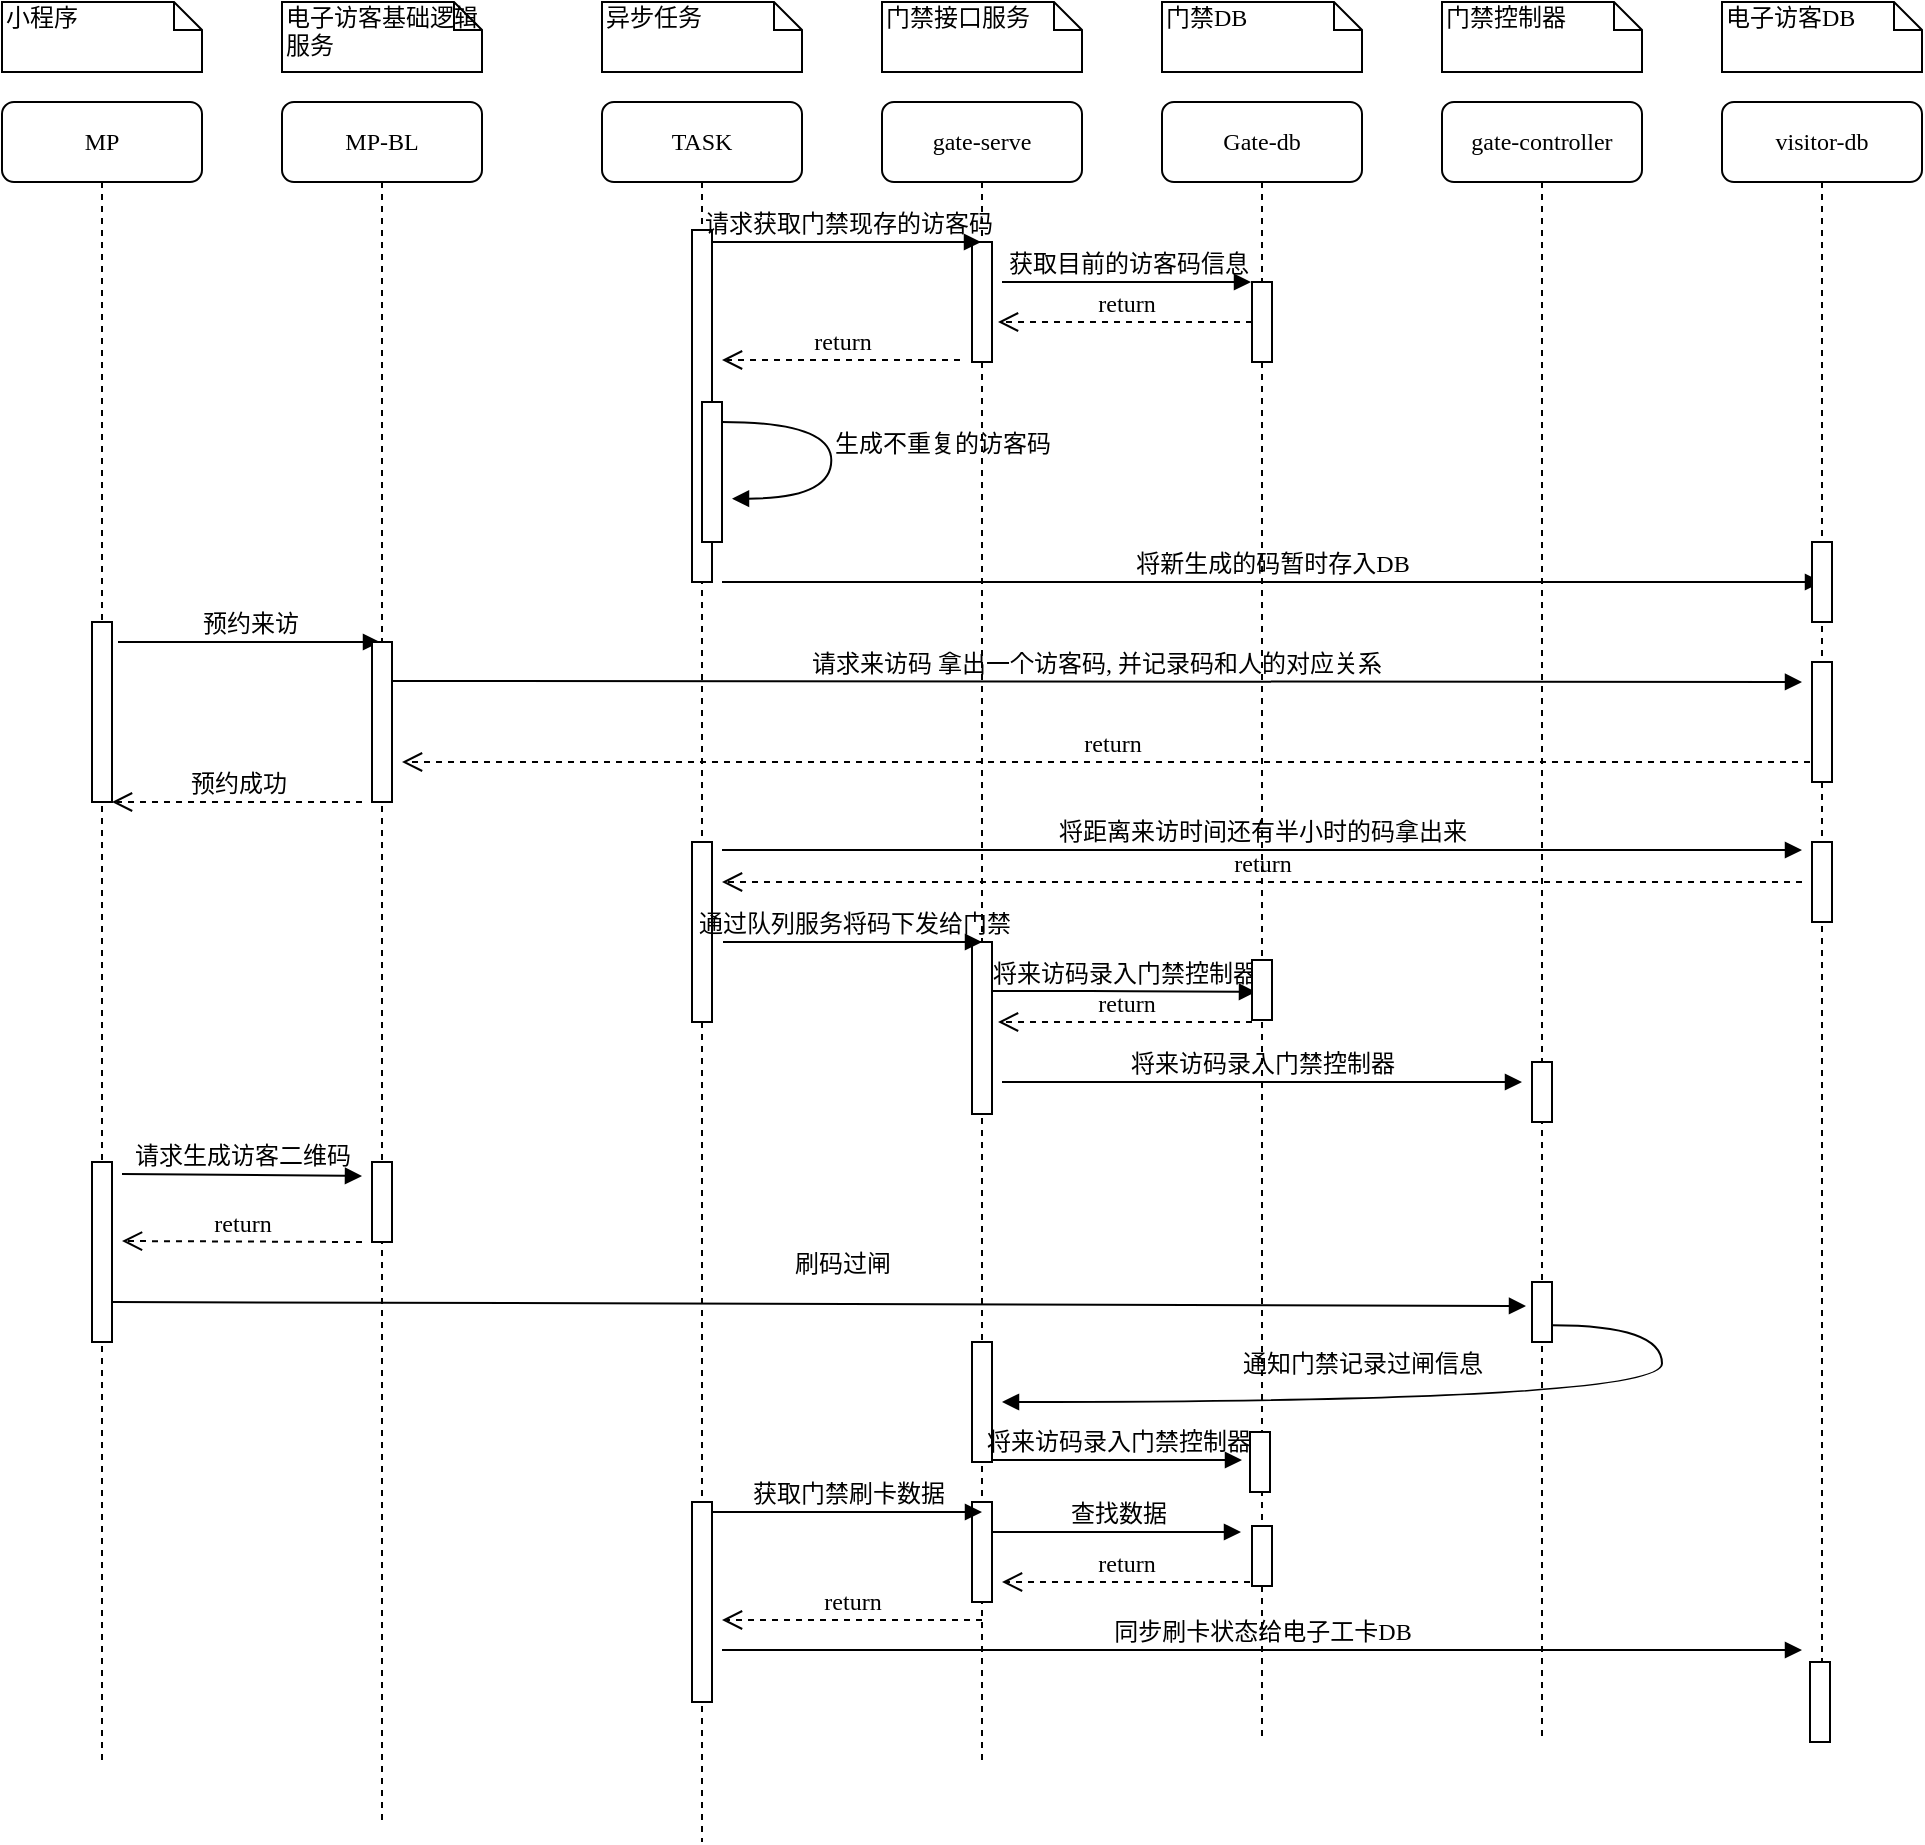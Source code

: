 <mxfile version="15.0.3" type="github">
  <diagram name="Page-1" id="13e1069c-82ec-6db2-03f1-153e76fe0fe0">
    <mxGraphModel dx="1754" dy="828" grid="1" gridSize="10" guides="1" tooltips="1" connect="1" arrows="1" fold="1" page="1" pageScale="1" pageWidth="1100" pageHeight="850" background="none" math="0" shadow="0">
      <root>
        <mxCell id="0" />
        <mxCell id="1" parent="0" />
        <mxCell id="7baba1c4bc27f4b0-2" value="MP-BL" style="shape=umlLifeline;perimeter=lifelinePerimeter;whiteSpace=wrap;html=1;container=1;collapsible=0;recursiveResize=0;outlineConnect=0;rounded=1;shadow=0;comic=0;labelBackgroundColor=none;strokeWidth=1;fontFamily=Verdana;fontSize=12;align=center;" parent="1" vertex="1">
          <mxGeometry x="240" y="80" width="100" height="860" as="geometry" />
        </mxCell>
        <mxCell id="7baba1c4bc27f4b0-3" value="TASK" style="shape=umlLifeline;perimeter=lifelinePerimeter;whiteSpace=wrap;html=1;container=1;collapsible=0;recursiveResize=0;outlineConnect=0;rounded=1;shadow=0;comic=0;labelBackgroundColor=none;strokeWidth=1;fontFamily=Verdana;fontSize=12;align=center;" parent="1" vertex="1">
          <mxGeometry x="400" y="80" width="100" height="870" as="geometry" />
        </mxCell>
        <mxCell id="7baba1c4bc27f4b0-13" value="" style="html=1;points=[];perimeter=orthogonalPerimeter;rounded=0;shadow=0;comic=0;labelBackgroundColor=none;strokeWidth=1;fontFamily=Verdana;fontSize=12;align=center;" parent="7baba1c4bc27f4b0-3" vertex="1">
          <mxGeometry x="45" y="64" width="10" height="176" as="geometry" />
        </mxCell>
        <mxCell id="7baba1c4bc27f4b0-4" value="gate-serve" style="shape=umlLifeline;perimeter=lifelinePerimeter;whiteSpace=wrap;html=1;container=1;collapsible=0;recursiveResize=0;outlineConnect=0;rounded=1;shadow=0;comic=0;labelBackgroundColor=none;strokeWidth=1;fontFamily=Verdana;fontSize=12;align=center;" parent="1" vertex="1">
          <mxGeometry x="540" y="80" width="100" height="830" as="geometry" />
        </mxCell>
        <mxCell id="7baba1c4bc27f4b0-5" value="Gate-db" style="shape=umlLifeline;perimeter=lifelinePerimeter;whiteSpace=wrap;html=1;container=1;collapsible=0;recursiveResize=0;outlineConnect=0;rounded=1;shadow=0;comic=0;labelBackgroundColor=none;strokeWidth=1;fontFamily=Verdana;fontSize=12;align=center;" parent="1" vertex="1">
          <mxGeometry x="680" y="80" width="100" height="820" as="geometry" />
        </mxCell>
        <mxCell id="7baba1c4bc27f4b0-6" value="gate-controller" style="shape=umlLifeline;perimeter=lifelinePerimeter;whiteSpace=wrap;html=1;container=1;collapsible=0;recursiveResize=0;outlineConnect=0;rounded=1;shadow=0;comic=0;labelBackgroundColor=none;strokeWidth=1;fontFamily=Verdana;fontSize=12;align=center;" parent="1" vertex="1">
          <mxGeometry x="820" y="80" width="100" height="820" as="geometry" />
        </mxCell>
        <mxCell id="7baba1c4bc27f4b0-7" value="visitor-db" style="shape=umlLifeline;perimeter=lifelinePerimeter;whiteSpace=wrap;html=1;container=1;collapsible=0;recursiveResize=0;outlineConnect=0;rounded=1;shadow=0;comic=0;labelBackgroundColor=none;strokeWidth=1;fontFamily=Verdana;fontSize=12;align=center;" parent="1" vertex="1">
          <mxGeometry x="960" y="80" width="100" height="820" as="geometry" />
        </mxCell>
        <mxCell id="7baba1c4bc27f4b0-8" value="MP" style="shape=umlLifeline;perimeter=lifelinePerimeter;whiteSpace=wrap;html=1;container=1;collapsible=0;recursiveResize=0;outlineConnect=0;rounded=1;shadow=0;comic=0;labelBackgroundColor=none;strokeWidth=1;fontFamily=Verdana;fontSize=12;align=center;" parent="1" vertex="1">
          <mxGeometry x="100" y="80" width="100" height="830" as="geometry" />
        </mxCell>
        <mxCell id="7baba1c4bc27f4b0-16" value="" style="html=1;points=[];perimeter=orthogonalPerimeter;rounded=0;shadow=0;comic=0;labelBackgroundColor=none;strokeWidth=1;fontFamily=Verdana;fontSize=12;align=center;" parent="1" vertex="1">
          <mxGeometry x="585" y="150" width="10" height="60" as="geometry" />
        </mxCell>
        <mxCell id="7baba1c4bc27f4b0-19" value="" style="html=1;points=[];perimeter=orthogonalPerimeter;rounded=0;shadow=0;comic=0;labelBackgroundColor=none;strokeWidth=1;fontFamily=Verdana;fontSize=12;align=center;" parent="1" vertex="1">
          <mxGeometry x="725" y="170" width="10" height="40" as="geometry" />
        </mxCell>
        <mxCell id="7baba1c4bc27f4b0-21" value="return" style="html=1;verticalAlign=bottom;endArrow=open;dashed=1;endSize=8;labelBackgroundColor=none;fontFamily=Verdana;fontSize=12;edgeStyle=elbowEdgeStyle;elbow=vertical;" parent="1" source="7baba1c4bc27f4b0-19" edge="1">
          <mxGeometry relative="1" as="geometry">
            <mxPoint x="598" y="190" as="targetPoint" />
            <Array as="points">
              <mxPoint x="690" y="190" />
            </Array>
          </mxGeometry>
        </mxCell>
        <mxCell id="7baba1c4bc27f4b0-23" value="请求来访码&amp;nbsp;拿出一个访客码, 并记录码和人的对应关系" style="html=1;verticalAlign=bottom;endArrow=block;labelBackgroundColor=none;fontFamily=Verdana;fontSize=12;" parent="1" edge="1">
          <mxGeometry relative="1" as="geometry">
            <mxPoint x="295" y="369.5" as="sourcePoint" />
            <mxPoint x="1000" y="370" as="targetPoint" />
          </mxGeometry>
        </mxCell>
        <mxCell id="7baba1c4bc27f4b0-25" value="" style="html=1;points=[];perimeter=orthogonalPerimeter;rounded=0;shadow=0;comic=0;labelBackgroundColor=none;strokeColor=#000000;strokeWidth=1;fillColor=#FFFFFF;fontFamily=Verdana;fontSize=12;fontColor=#000000;align=center;" parent="1" vertex="1">
          <mxGeometry x="1005" y="450" width="10" height="40" as="geometry" />
        </mxCell>
        <mxCell id="7baba1c4bc27f4b0-34" value="" style="html=1;points=[];perimeter=orthogonalPerimeter;rounded=0;shadow=0;comic=0;labelBackgroundColor=none;strokeWidth=1;fontFamily=Verdana;fontSize=12;align=center;" parent="1" vertex="1">
          <mxGeometry x="450" y="230" width="10" height="70" as="geometry" />
        </mxCell>
        <mxCell id="7baba1c4bc27f4b0-37" value="" style="html=1;points=[];perimeter=orthogonalPerimeter;rounded=0;shadow=0;comic=0;labelBackgroundColor=none;strokeWidth=1;fontFamily=Verdana;fontSize=12;align=center;" parent="1" vertex="1">
          <mxGeometry x="585" y="500" width="10" height="86" as="geometry" />
        </mxCell>
        <mxCell id="7baba1c4bc27f4b0-40" value="小程序" style="shape=note;whiteSpace=wrap;html=1;size=14;verticalAlign=top;align=left;spacingTop=-6;rounded=0;shadow=0;comic=0;labelBackgroundColor=none;strokeWidth=1;fontFamily=Verdana;fontSize=12" parent="1" vertex="1">
          <mxGeometry x="100" y="30" width="100" height="35" as="geometry" />
        </mxCell>
        <mxCell id="7baba1c4bc27f4b0-41" value="&lt;span style=&quot;text-align: center&quot;&gt;电子访客基础逻辑服务&lt;/span&gt;" style="shape=note;whiteSpace=wrap;html=1;size=14;verticalAlign=top;align=left;spacingTop=-6;rounded=0;shadow=0;comic=0;labelBackgroundColor=none;strokeWidth=1;fontFamily=Verdana;fontSize=12" parent="1" vertex="1">
          <mxGeometry x="240" y="30" width="100" height="35" as="geometry" />
        </mxCell>
        <mxCell id="7baba1c4bc27f4b0-42" value="异步任务" style="shape=note;whiteSpace=wrap;html=1;size=14;verticalAlign=top;align=left;spacingTop=-6;rounded=0;shadow=0;comic=0;labelBackgroundColor=none;strokeWidth=1;fontFamily=Verdana;fontSize=12" parent="1" vertex="1">
          <mxGeometry x="400" y="30" width="100" height="35" as="geometry" />
        </mxCell>
        <mxCell id="7baba1c4bc27f4b0-43" value="&lt;span style=&quot;text-align: center&quot;&gt;门禁接口服务&lt;/span&gt;" style="shape=note;whiteSpace=wrap;html=1;size=14;verticalAlign=top;align=left;spacingTop=-6;rounded=0;shadow=0;comic=0;labelBackgroundColor=none;strokeWidth=1;fontFamily=Verdana;fontSize=12" parent="1" vertex="1">
          <mxGeometry x="540" y="30" width="100" height="35" as="geometry" />
        </mxCell>
        <mxCell id="7baba1c4bc27f4b0-44" value="&lt;span style=&quot;text-align: center&quot;&gt;门禁DB&lt;/span&gt;" style="shape=note;whiteSpace=wrap;html=1;size=14;verticalAlign=top;align=left;spacingTop=-6;rounded=0;shadow=0;comic=0;labelBackgroundColor=none;strokeWidth=1;fontFamily=Verdana;fontSize=12" parent="1" vertex="1">
          <mxGeometry x="680" y="30" width="100" height="35" as="geometry" />
        </mxCell>
        <mxCell id="7baba1c4bc27f4b0-45" value="&lt;span style=&quot;text-align: center&quot;&gt;门禁控制器&lt;/span&gt;" style="shape=note;whiteSpace=wrap;html=1;size=14;verticalAlign=top;align=left;spacingTop=-6;rounded=0;shadow=0;comic=0;labelBackgroundColor=none;strokeWidth=1;fontFamily=Verdana;fontSize=12" parent="1" vertex="1">
          <mxGeometry x="820" y="30" width="100" height="35" as="geometry" />
        </mxCell>
        <mxCell id="7baba1c4bc27f4b0-46" value="&lt;span style=&quot;text-align: center&quot;&gt;电子访客DB&lt;/span&gt;" style="shape=note;whiteSpace=wrap;html=1;size=14;verticalAlign=top;align=left;spacingTop=-6;rounded=0;shadow=0;comic=0;labelBackgroundColor=none;strokeWidth=1;fontFamily=Verdana;fontSize=12" parent="1" vertex="1">
          <mxGeometry x="960" y="30" width="100" height="35" as="geometry" />
        </mxCell>
        <mxCell id="akn1lBVt4XQe6w9ABx5l-2" value="请求获取门禁现存的访客码" style="html=1;verticalAlign=bottom;endArrow=block;labelBackgroundColor=none;fontFamily=Verdana;fontSize=12;edgeStyle=elbowEdgeStyle;elbow=vertical;" parent="1" target="7baba1c4bc27f4b0-4" edge="1">
          <mxGeometry relative="1" as="geometry">
            <mxPoint x="455" y="150" as="sourcePoint" />
            <Array as="points">
              <mxPoint x="550" y="150" />
              <mxPoint x="460" y="140" />
            </Array>
            <mxPoint x="585" y="140" as="targetPoint" />
          </mxGeometry>
        </mxCell>
        <mxCell id="akn1lBVt4XQe6w9ABx5l-3" value="获取目前的访客码信息" style="html=1;verticalAlign=bottom;endArrow=block;labelBackgroundColor=none;fontFamily=Verdana;fontSize=12;edgeStyle=elbowEdgeStyle;elbow=vertical;" parent="1" edge="1">
          <mxGeometry relative="1" as="geometry">
            <mxPoint x="600" y="170" as="sourcePoint" />
            <Array as="points" />
            <mxPoint x="724.5" y="170" as="targetPoint" />
          </mxGeometry>
        </mxCell>
        <mxCell id="akn1lBVt4XQe6w9ABx5l-4" value="return" style="html=1;verticalAlign=bottom;endArrow=open;dashed=1;endSize=8;labelBackgroundColor=none;fontFamily=Verdana;fontSize=12;edgeStyle=elbowEdgeStyle;elbow=vertical;" parent="1" edge="1">
          <mxGeometry relative="1" as="geometry">
            <mxPoint x="460" y="209" as="targetPoint" />
            <Array as="points">
              <mxPoint x="579" y="209" />
            </Array>
            <mxPoint x="579" y="209" as="sourcePoint" />
          </mxGeometry>
        </mxCell>
        <mxCell id="akn1lBVt4XQe6w9ABx5l-5" value="生成不重复的访客码" style="html=1;verticalAlign=bottom;endArrow=block;labelBackgroundColor=none;fontFamily=Verdana;fontSize=12;elbow=vertical;edgeStyle=orthogonalEdgeStyle;curved=1;entryX=1;entryY=0.286;entryPerimeter=0;exitX=1.038;exitY=0.345;exitPerimeter=0;" parent="1" edge="1">
          <mxGeometry x="0.047" y="55" relative="1" as="geometry">
            <mxPoint x="460.003" y="240" as="sourcePoint" />
            <mxPoint x="465.003" y="278.333" as="targetPoint" />
            <Array as="points">
              <mxPoint x="514.67" y="240" />
              <mxPoint x="514.67" y="278" />
            </Array>
            <mxPoint as="offset" />
          </mxGeometry>
        </mxCell>
        <mxCell id="akn1lBVt4XQe6w9ABx5l-6" value="将新生成的码暂时存入DB" style="html=1;verticalAlign=bottom;endArrow=block;labelBackgroundColor=none;fontFamily=Verdana;fontSize=12;edgeStyle=elbowEdgeStyle;elbow=vertical;" parent="1" edge="1">
          <mxGeometry relative="1" as="geometry">
            <mxPoint x="460" y="320" as="sourcePoint" />
            <Array as="points">
              <mxPoint x="519" y="320" />
              <mxPoint x="554.5" y="300" />
              <mxPoint x="464.5" y="290" />
            </Array>
            <mxPoint x="1010" y="320" as="targetPoint" />
          </mxGeometry>
        </mxCell>
        <mxCell id="akn1lBVt4XQe6w9ABx5l-8" value="" style="html=1;points=[];perimeter=orthogonalPerimeter;rounded=0;shadow=0;comic=0;labelBackgroundColor=none;strokeWidth=1;fontFamily=Verdana;fontSize=12;align=center;" parent="1" vertex="1">
          <mxGeometry x="145" y="340" width="10" height="90" as="geometry" />
        </mxCell>
        <mxCell id="akn1lBVt4XQe6w9ABx5l-9" value="预约来访" style="html=1;verticalAlign=bottom;endArrow=block;labelBackgroundColor=none;fontFamily=Verdana;fontSize=12;" parent="1" edge="1">
          <mxGeometry relative="1" as="geometry">
            <mxPoint x="158" y="350" as="sourcePoint" />
            <mxPoint x="289" y="350" as="targetPoint" />
          </mxGeometry>
        </mxCell>
        <mxCell id="akn1lBVt4XQe6w9ABx5l-10" value="" style="html=1;points=[];perimeter=orthogonalPerimeter;rounded=0;shadow=0;comic=0;labelBackgroundColor=none;strokeWidth=1;fontFamily=Verdana;fontSize=12;align=center;" parent="1" vertex="1">
          <mxGeometry x="285" y="350" width="10" height="80" as="geometry" />
        </mxCell>
        <mxCell id="akn1lBVt4XQe6w9ABx5l-13" value="return" style="html=1;verticalAlign=bottom;endArrow=open;dashed=1;endSize=8;exitX=0;exitY=0.95;labelBackgroundColor=none;fontFamily=Verdana;fontSize=12;" parent="1" edge="1">
          <mxGeometry relative="1" as="geometry">
            <mxPoint x="300" y="410" as="targetPoint" />
            <mxPoint x="1010" y="410" as="sourcePoint" />
          </mxGeometry>
        </mxCell>
        <mxCell id="akn1lBVt4XQe6w9ABx5l-14" value="" style="html=1;points=[];perimeter=orthogonalPerimeter;rounded=0;shadow=0;comic=0;labelBackgroundColor=none;strokeWidth=1;fontFamily=Verdana;fontSize=12;align=center;" parent="1" vertex="1">
          <mxGeometry x="1005" y="300" width="10" height="40" as="geometry" />
        </mxCell>
        <mxCell id="akn1lBVt4XQe6w9ABx5l-16" value="" style="html=1;points=[];perimeter=orthogonalPerimeter;rounded=0;shadow=0;comic=0;labelBackgroundColor=none;strokeWidth=1;fontFamily=Verdana;fontSize=12;align=center;" parent="1" vertex="1">
          <mxGeometry x="1005" y="360" width="10" height="60" as="geometry" />
        </mxCell>
        <mxCell id="akn1lBVt4XQe6w9ABx5l-17" value="将距离来访时间还有半小时的码拿出来" style="html=1;verticalAlign=bottom;endArrow=block;labelBackgroundColor=none;fontFamily=Verdana;fontSize=12;edgeStyle=elbowEdgeStyle;elbow=vertical;" parent="1" edge="1">
          <mxGeometry relative="1" as="geometry">
            <mxPoint x="460" y="454" as="sourcePoint" />
            <Array as="points">
              <mxPoint x="519" y="454" />
              <mxPoint x="554.5" y="434" />
              <mxPoint x="464.5" y="424" />
            </Array>
            <mxPoint x="1000" y="454" as="targetPoint" />
          </mxGeometry>
        </mxCell>
        <mxCell id="akn1lBVt4XQe6w9ABx5l-19" value="return" style="html=1;verticalAlign=bottom;endArrow=open;dashed=1;endSize=8;labelBackgroundColor=none;fontFamily=Verdana;fontSize=12;edgeStyle=elbowEdgeStyle;elbow=vertical;" parent="1" edge="1">
          <mxGeometry relative="1" as="geometry">
            <mxPoint x="460" y="470" as="targetPoint" />
            <Array as="points">
              <mxPoint x="770" y="470" />
              <mxPoint x="687" y="498.5" />
            </Array>
            <mxPoint x="1000" y="470" as="sourcePoint" />
          </mxGeometry>
        </mxCell>
        <mxCell id="akn1lBVt4XQe6w9ABx5l-20" value="将来访码录入门禁控制器" style="html=1;verticalAlign=bottom;endArrow=block;labelBackgroundColor=none;fontFamily=Verdana;fontSize=12;edgeStyle=elbowEdgeStyle;elbow=horizontal;entryX=0.2;entryY=0.533;entryDx=0;entryDy=0;entryPerimeter=0;" parent="1" target="akn1lBVt4XQe6w9ABx5l-27" edge="1">
          <mxGeometry relative="1" as="geometry">
            <mxPoint x="595" y="524.5" as="sourcePoint" />
            <Array as="points">
              <mxPoint x="654" y="524.5" />
              <mxPoint x="689.5" y="504.5" />
              <mxPoint x="599.5" y="494.5" />
            </Array>
            <mxPoint x="854.5" y="524.5" as="targetPoint" />
          </mxGeometry>
        </mxCell>
        <mxCell id="akn1lBVt4XQe6w9ABx5l-22" value="预约成功" style="html=1;verticalAlign=bottom;endArrow=open;dashed=1;endSize=8;labelBackgroundColor=none;fontFamily=Verdana;fontSize=12;" parent="1" edge="1">
          <mxGeometry relative="1" as="geometry">
            <mxPoint x="155" y="430" as="targetPoint" />
            <mxPoint x="280" y="430" as="sourcePoint" />
          </mxGeometry>
        </mxCell>
        <mxCell id="akn1lBVt4XQe6w9ABx5l-23" value="" style="html=1;points=[];perimeter=orthogonalPerimeter;rounded=0;shadow=0;comic=0;labelBackgroundColor=none;strokeWidth=1;fontFamily=Verdana;fontSize=12;align=center;" parent="1" vertex="1">
          <mxGeometry x="445" y="450" width="10" height="90" as="geometry" />
        </mxCell>
        <mxCell id="akn1lBVt4XQe6w9ABx5l-25" value="" style="html=1;points=[];perimeter=orthogonalPerimeter;rounded=0;shadow=0;comic=0;labelBackgroundColor=none;strokeColor=#000000;strokeWidth=1;fillColor=#FFFFFF;fontFamily=Verdana;fontSize=12;fontColor=#000000;align=center;" parent="1" vertex="1">
          <mxGeometry x="865" y="560" width="10" height="30" as="geometry" />
        </mxCell>
        <mxCell id="akn1lBVt4XQe6w9ABx5l-26" value="通过队列服务将码下发给门禁" style="html=1;verticalAlign=bottom;endArrow=block;labelBackgroundColor=none;fontFamily=Verdana;fontSize=12;edgeStyle=elbowEdgeStyle;elbow=vertical;" parent="1" edge="1">
          <mxGeometry relative="1" as="geometry">
            <mxPoint x="460.5" y="500" as="sourcePoint" />
            <Array as="points">
              <mxPoint x="555.5" y="500" />
              <mxPoint x="465.5" y="490" />
            </Array>
            <mxPoint x="590" y="500" as="targetPoint" />
          </mxGeometry>
        </mxCell>
        <mxCell id="akn1lBVt4XQe6w9ABx5l-27" value="" style="html=1;points=[];perimeter=orthogonalPerimeter;rounded=0;shadow=0;comic=0;labelBackgroundColor=none;strokeColor=#000000;strokeWidth=1;fillColor=#FFFFFF;fontFamily=Verdana;fontSize=12;fontColor=#000000;align=center;" parent="1" vertex="1">
          <mxGeometry x="725" y="509" width="10" height="30" as="geometry" />
        </mxCell>
        <mxCell id="akn1lBVt4XQe6w9ABx5l-28" value="return" style="html=1;verticalAlign=bottom;endArrow=open;dashed=1;endSize=8;labelBackgroundColor=none;fontFamily=Verdana;fontSize=12;edgeStyle=elbowEdgeStyle;elbow=vertical;" parent="1" edge="1">
          <mxGeometry relative="1" as="geometry">
            <mxPoint x="598" y="540" as="targetPoint" />
            <Array as="points">
              <mxPoint x="690" y="540" />
            </Array>
            <mxPoint x="725" y="540" as="sourcePoint" />
          </mxGeometry>
        </mxCell>
        <mxCell id="akn1lBVt4XQe6w9ABx5l-29" value="将来访码录入门禁控制器" style="html=1;verticalAlign=bottom;endArrow=block;labelBackgroundColor=none;fontFamily=Verdana;fontSize=12;edgeStyle=elbowEdgeStyle;elbow=horizontal;" parent="1" edge="1">
          <mxGeometry relative="1" as="geometry">
            <mxPoint x="600" y="570" as="sourcePoint" />
            <Array as="points">
              <mxPoint x="662" y="570" />
              <mxPoint x="697.5" y="550" />
              <mxPoint x="607.5" y="540" />
            </Array>
            <mxPoint x="860" y="570" as="targetPoint" />
          </mxGeometry>
        </mxCell>
        <mxCell id="akn1lBVt4XQe6w9ABx5l-30" value="" style="html=1;points=[];perimeter=orthogonalPerimeter;rounded=0;shadow=0;comic=0;labelBackgroundColor=none;strokeWidth=1;fontFamily=Verdana;fontSize=12;align=center;" parent="1" vertex="1">
          <mxGeometry x="145" y="610" width="10" height="90" as="geometry" />
        </mxCell>
        <mxCell id="akn1lBVt4XQe6w9ABx5l-31" value="" style="html=1;points=[];perimeter=orthogonalPerimeter;rounded=0;shadow=0;comic=0;labelBackgroundColor=none;strokeWidth=1;fontFamily=Verdana;fontSize=12;align=center;" parent="1" vertex="1">
          <mxGeometry x="285" y="610" width="10" height="40" as="geometry" />
        </mxCell>
        <mxCell id="akn1lBVt4XQe6w9ABx5l-32" value="请求生成访客二维码" style="html=1;verticalAlign=bottom;endArrow=block;labelBackgroundColor=none;fontFamily=Verdana;fontSize=12;" parent="1" edge="1">
          <mxGeometry relative="1" as="geometry">
            <mxPoint x="160" y="616" as="sourcePoint" />
            <mxPoint x="280" y="617" as="targetPoint" />
          </mxGeometry>
        </mxCell>
        <mxCell id="akn1lBVt4XQe6w9ABx5l-33" value="return" style="html=1;verticalAlign=bottom;endArrow=open;dashed=1;endSize=8;labelBackgroundColor=none;fontFamily=Verdana;fontSize=12;" parent="1" edge="1">
          <mxGeometry relative="1" as="geometry">
            <mxPoint x="160" y="649.5" as="targetPoint" />
            <mxPoint x="280" y="650" as="sourcePoint" />
          </mxGeometry>
        </mxCell>
        <mxCell id="akn1lBVt4XQe6w9ABx5l-34" value="刷码过闸" style="html=1;verticalAlign=bottom;endArrow=block;labelBackgroundColor=none;fontFamily=Verdana;fontSize=12;entryX=-0.3;entryY=0.4;entryDx=0;entryDy=0;entryPerimeter=0;" parent="1" target="akn1lBVt4XQe6w9ABx5l-35" edge="1">
          <mxGeometry x="0.032" y="11" relative="1" as="geometry">
            <mxPoint x="155" y="680" as="sourcePoint" />
            <mxPoint x="870" y="681" as="targetPoint" />
            <mxPoint as="offset" />
          </mxGeometry>
        </mxCell>
        <mxCell id="akn1lBVt4XQe6w9ABx5l-35" value="" style="html=1;points=[];perimeter=orthogonalPerimeter;rounded=0;shadow=0;comic=0;labelBackgroundColor=none;strokeColor=#000000;strokeWidth=1;fillColor=#FFFFFF;fontFamily=Verdana;fontSize=12;fontColor=#000000;align=center;" parent="1" vertex="1">
          <mxGeometry x="865" y="670" width="10" height="30" as="geometry" />
        </mxCell>
        <mxCell id="akn1lBVt4XQe6w9ABx5l-36" value="" style="html=1;points=[];perimeter=orthogonalPerimeter;rounded=0;shadow=0;comic=0;labelBackgroundColor=none;strokeColor=#000000;strokeWidth=1;fillColor=#FFFFFF;fontFamily=Verdana;fontSize=12;fontColor=#000000;align=center;" parent="1" vertex="1">
          <mxGeometry x="585" y="700" width="10" height="60" as="geometry" />
        </mxCell>
        <mxCell id="akn1lBVt4XQe6w9ABx5l-37" value="通知门禁记录过闸信息" style="html=1;verticalAlign=bottom;endArrow=block;labelBackgroundColor=none;fontFamily=Verdana;fontSize=12;elbow=vertical;edgeStyle=orthogonalEdgeStyle;curved=1;exitX=1.038;exitY=0.345;exitPerimeter=0;" parent="1" edge="1">
          <mxGeometry x="0.15" y="-10" relative="1" as="geometry">
            <mxPoint x="875.003" y="691.63" as="sourcePoint" />
            <mxPoint x="600" y="730" as="targetPoint" />
            <Array as="points">
              <mxPoint x="930" y="692" />
              <mxPoint x="930" y="730" />
            </Array>
            <mxPoint as="offset" />
          </mxGeometry>
        </mxCell>
        <mxCell id="akn1lBVt4XQe6w9ABx5l-38" value="将来访码录入门禁控制器" style="html=1;verticalAlign=bottom;endArrow=block;labelBackgroundColor=none;fontFamily=Verdana;fontSize=12;edgeStyle=elbowEdgeStyle;elbow=horizontal;" parent="1" edge="1">
          <mxGeometry relative="1" as="geometry">
            <mxPoint x="595" y="759" as="sourcePoint" />
            <Array as="points">
              <mxPoint x="657" y="759" />
              <mxPoint x="692.5" y="739" />
              <mxPoint x="602.5" y="729" />
            </Array>
            <mxPoint x="720" y="759" as="targetPoint" />
          </mxGeometry>
        </mxCell>
        <mxCell id="akn1lBVt4XQe6w9ABx5l-40" value="" style="html=1;points=[];perimeter=orthogonalPerimeter;rounded=0;shadow=0;comic=0;labelBackgroundColor=none;strokeColor=#000000;strokeWidth=1;fillColor=#FFFFFF;fontFamily=Verdana;fontSize=12;fontColor=#000000;align=center;" parent="1" vertex="1">
          <mxGeometry x="724" y="745" width="10" height="30" as="geometry" />
        </mxCell>
        <mxCell id="akn1lBVt4XQe6w9ABx5l-41" value="" style="html=1;points=[];perimeter=orthogonalPerimeter;rounded=0;shadow=0;comic=0;labelBackgroundColor=none;strokeWidth=1;fontFamily=Verdana;fontSize=12;align=center;" parent="1" vertex="1">
          <mxGeometry x="445" y="780" width="10" height="100" as="geometry" />
        </mxCell>
        <mxCell id="akn1lBVt4XQe6w9ABx5l-43" value="" style="html=1;points=[];perimeter=orthogonalPerimeter;rounded=0;shadow=0;comic=0;labelBackgroundColor=none;strokeColor=#000000;strokeWidth=1;fillColor=#FFFFFF;fontFamily=Verdana;fontSize=12;fontColor=#000000;align=center;" parent="1" vertex="1">
          <mxGeometry x="585" y="780" width="10" height="50" as="geometry" />
        </mxCell>
        <mxCell id="akn1lBVt4XQe6w9ABx5l-44" value="" style="html=1;points=[];perimeter=orthogonalPerimeter;rounded=0;shadow=0;comic=0;labelBackgroundColor=none;strokeColor=#000000;strokeWidth=1;fillColor=#FFFFFF;fontFamily=Verdana;fontSize=12;fontColor=#000000;align=center;" parent="1" vertex="1">
          <mxGeometry x="725" y="792" width="10" height="30" as="geometry" />
        </mxCell>
        <mxCell id="akn1lBVt4XQe6w9ABx5l-45" value="获取门禁刷卡数据" style="html=1;verticalAlign=bottom;endArrow=block;labelBackgroundColor=none;fontFamily=Verdana;fontSize=12;edgeStyle=elbowEdgeStyle;elbow=horizontal;" parent="1" edge="1">
          <mxGeometry relative="1" as="geometry">
            <mxPoint x="455" y="785" as="sourcePoint" />
            <Array as="points">
              <mxPoint x="517" y="785" />
              <mxPoint x="552.5" y="765" />
              <mxPoint x="462.5" y="755" />
            </Array>
            <mxPoint x="590" y="785" as="targetPoint" />
          </mxGeometry>
        </mxCell>
        <mxCell id="akn1lBVt4XQe6w9ABx5l-46" value="查找数据" style="html=1;verticalAlign=bottom;endArrow=block;labelBackgroundColor=none;fontFamily=Verdana;fontSize=12;edgeStyle=elbowEdgeStyle;elbow=vertical;" parent="1" edge="1">
          <mxGeometry relative="1" as="geometry">
            <mxPoint x="595" y="795" as="sourcePoint" />
            <Array as="points" />
            <mxPoint x="719.5" y="795" as="targetPoint" />
          </mxGeometry>
        </mxCell>
        <mxCell id="akn1lBVt4XQe6w9ABx5l-47" value="return" style="html=1;verticalAlign=bottom;endArrow=open;dashed=1;endSize=8;labelBackgroundColor=none;fontFamily=Verdana;fontSize=12;" parent="1" edge="1">
          <mxGeometry relative="1" as="geometry">
            <mxPoint x="600" y="820" as="targetPoint" />
            <mxPoint x="724" y="820" as="sourcePoint" />
          </mxGeometry>
        </mxCell>
        <mxCell id="akn1lBVt4XQe6w9ABx5l-48" value="return" style="html=1;verticalAlign=bottom;endArrow=open;dashed=1;endSize=8;labelBackgroundColor=none;fontFamily=Verdana;fontSize=12;" parent="1" edge="1">
          <mxGeometry relative="1" as="geometry">
            <mxPoint x="460" y="839" as="targetPoint" />
            <mxPoint x="590" y="839" as="sourcePoint" />
          </mxGeometry>
        </mxCell>
        <mxCell id="akn1lBVt4XQe6w9ABx5l-52" value="同步刷卡状态给电子工卡DB" style="html=1;verticalAlign=bottom;endArrow=block;labelBackgroundColor=none;fontFamily=Verdana;fontSize=12;edgeStyle=elbowEdgeStyle;elbow=vertical;" parent="1" edge="1">
          <mxGeometry relative="1" as="geometry">
            <mxPoint x="460" y="854" as="sourcePoint" />
            <Array as="points">
              <mxPoint x="555" y="854" />
              <mxPoint x="465" y="844" />
            </Array>
            <mxPoint x="1000" y="854" as="targetPoint" />
          </mxGeometry>
        </mxCell>
        <mxCell id="akn1lBVt4XQe6w9ABx5l-53" value="" style="html=1;points=[];perimeter=orthogonalPerimeter;rounded=0;shadow=0;comic=0;labelBackgroundColor=none;strokeColor=#000000;strokeWidth=1;fillColor=#FFFFFF;fontFamily=Verdana;fontSize=12;fontColor=#000000;align=center;" parent="1" vertex="1">
          <mxGeometry x="1004" y="860" width="10" height="40" as="geometry" />
        </mxCell>
      </root>
    </mxGraphModel>
  </diagram>
</mxfile>
